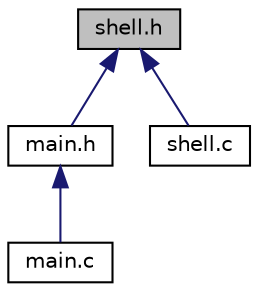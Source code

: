 digraph "shell.h"
{
  edge [fontname="Helvetica",fontsize="10",labelfontname="Helvetica",labelfontsize="10"];
  node [fontname="Helvetica",fontsize="10",shape=record];
  Node8 [label="shell.h",height=0.2,width=0.4,color="black", fillcolor="grey75", style="filled", fontcolor="black"];
  Node8 -> Node9 [dir="back",color="midnightblue",fontsize="10",style="solid"];
  Node9 [label="main.h",height=0.2,width=0.4,color="black", fillcolor="white", style="filled",URL="$main_8h.html",tooltip="This file is the Headerfile for the main-File. It contains general things like the F_CPU Macro etc..."];
  Node9 -> Node10 [dir="back",color="midnightblue",fontsize="10",style="solid"];
  Node10 [label="main.c",height=0.2,width=0.4,color="black", fillcolor="white", style="filled",URL="$main_8c.html",tooltip="This file is the main-File. It calls all the fancy Functions and so on. "];
  Node8 -> Node11 [dir="back",color="midnightblue",fontsize="10",style="solid"];
  Node11 [label="shell.c",height=0.2,width=0.4,color="black", fillcolor="white", style="filled",URL="$shell_8c.html",tooltip="Implements a basic \"shell\" to communicate with the TPUART/KNX and Debug things. "];
}
